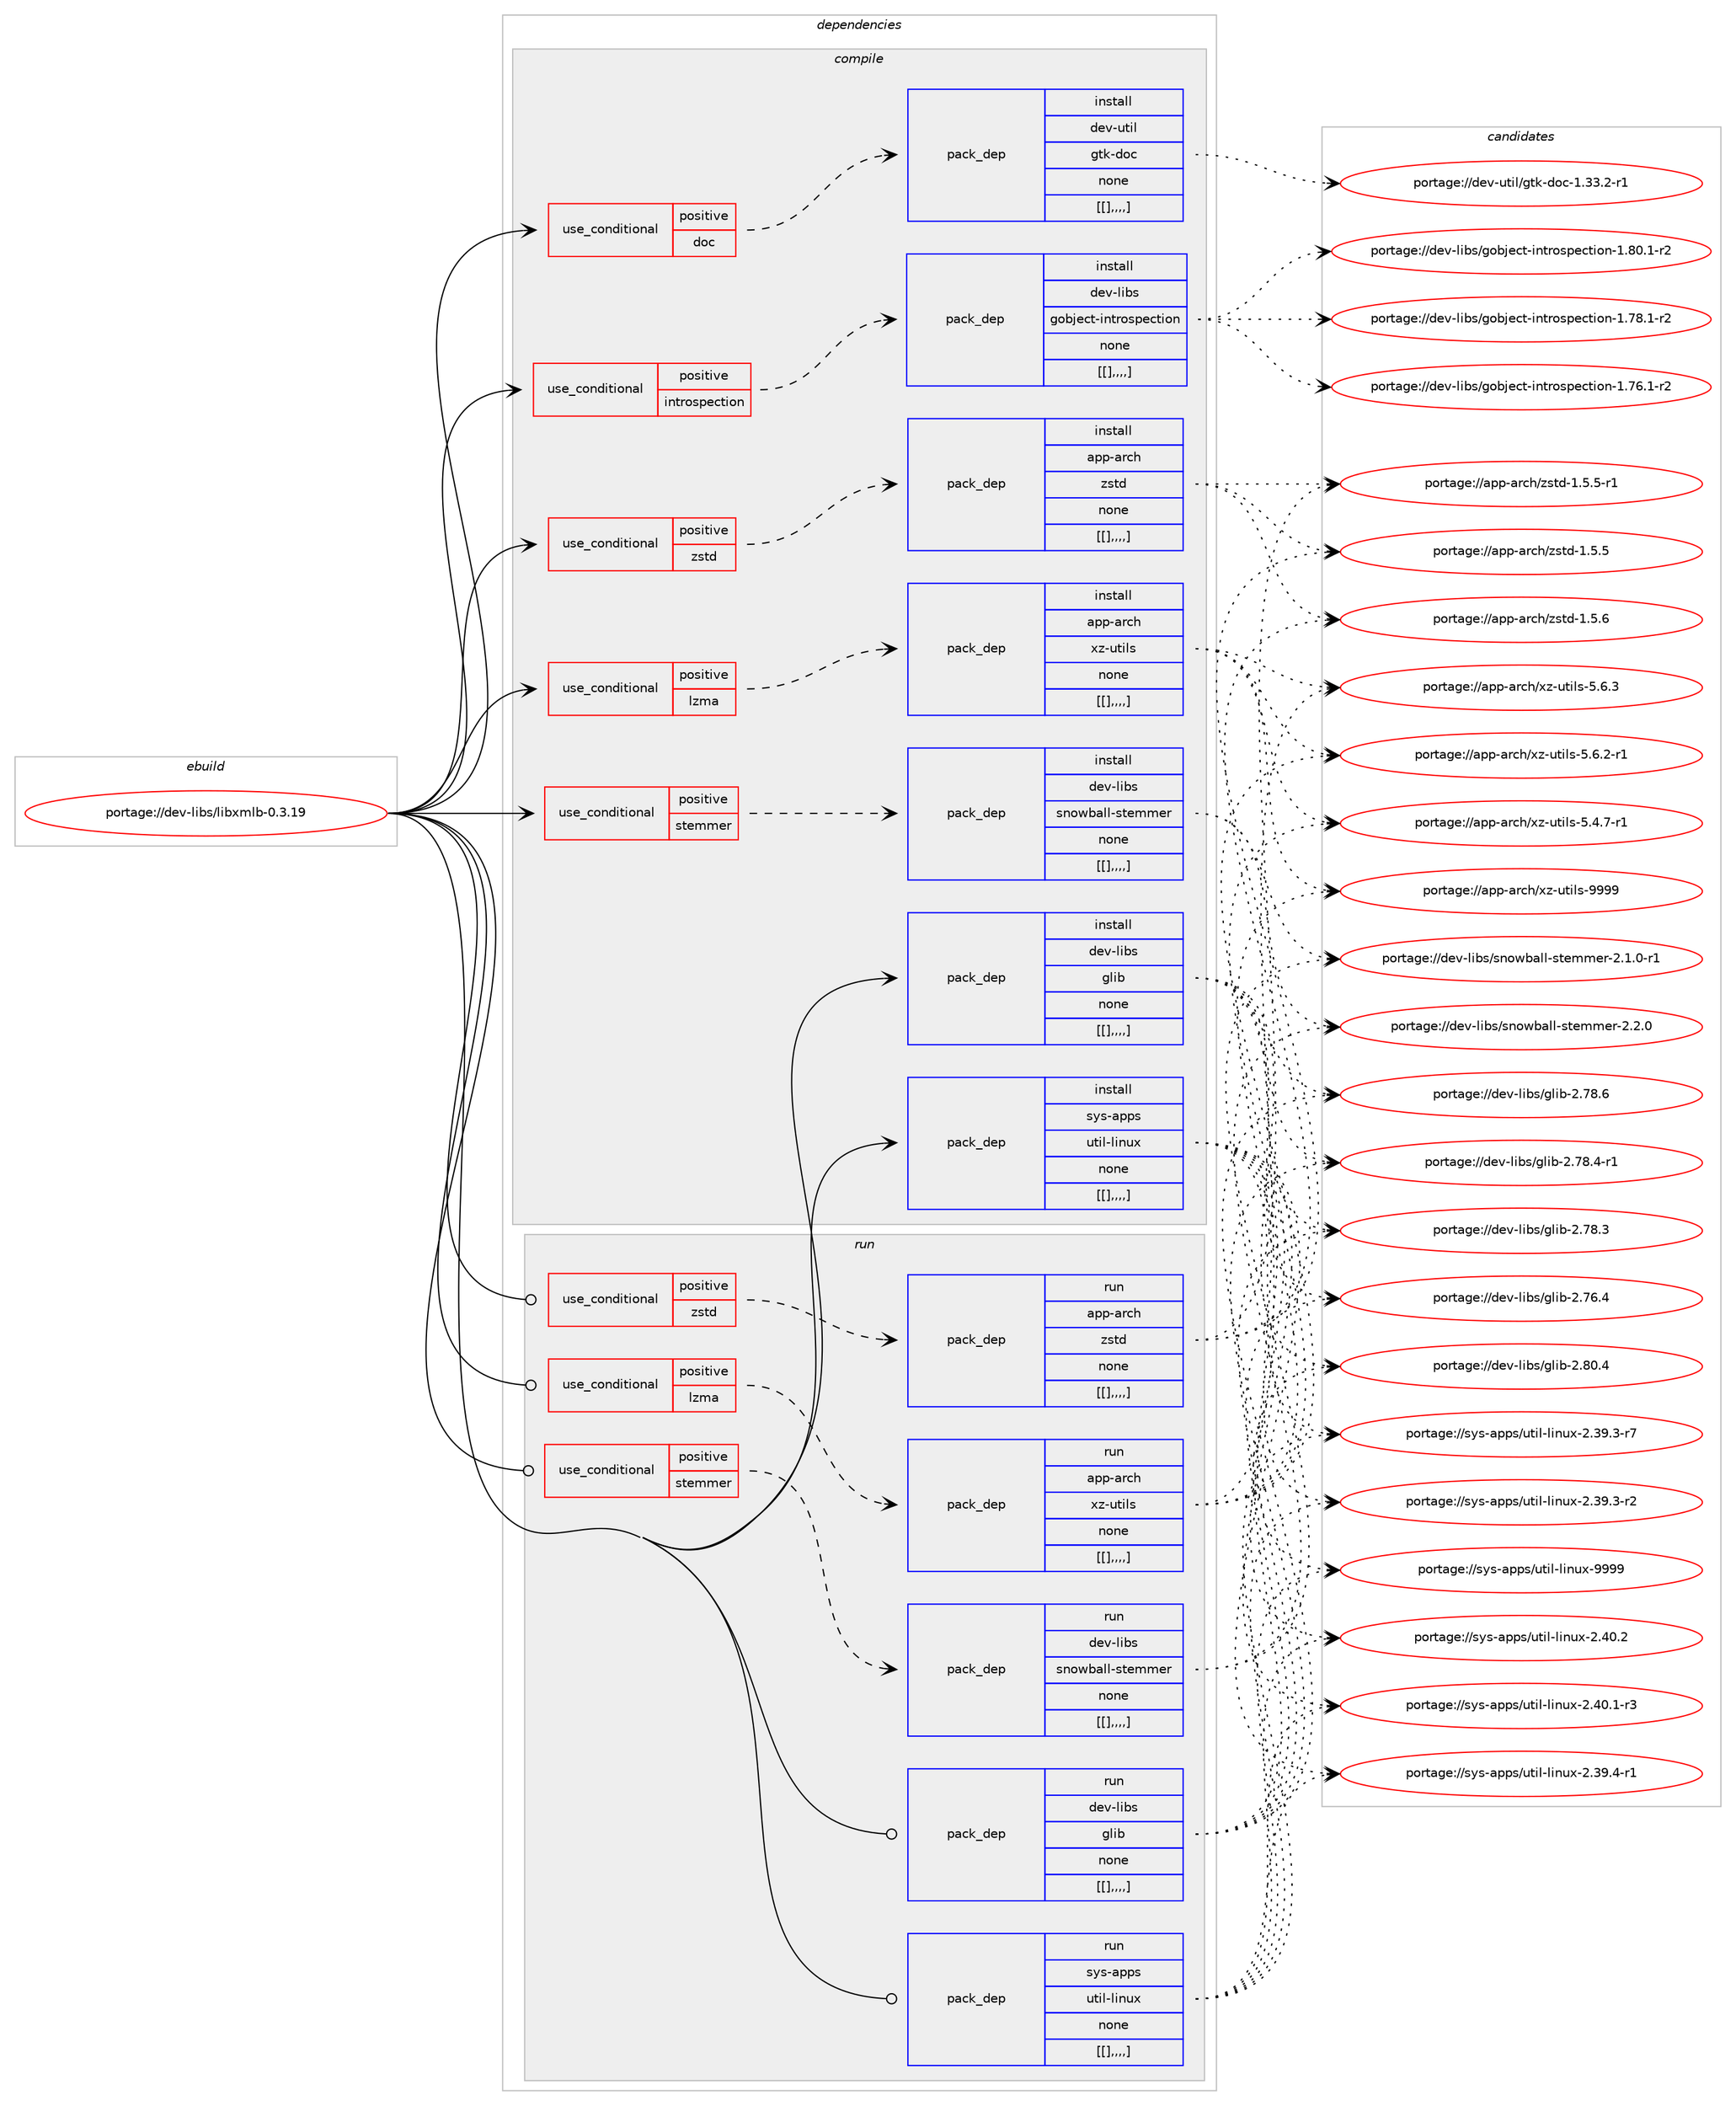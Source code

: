 digraph prolog {

# *************
# Graph options
# *************

newrank=true;
concentrate=true;
compound=true;
graph [rankdir=LR,fontname=Helvetica,fontsize=10,ranksep=1.5];#, ranksep=2.5, nodesep=0.2];
edge  [arrowhead=vee];
node  [fontname=Helvetica,fontsize=10];

# **********
# The ebuild
# **********

subgraph cluster_leftcol {
color=gray;
label=<<i>ebuild</i>>;
id [label="portage://dev-libs/libxmlb-0.3.19", color=red, width=4, href="../dev-libs/libxmlb-0.3.19.svg"];
}

# ****************
# The dependencies
# ****************

subgraph cluster_midcol {
color=gray;
label=<<i>dependencies</i>>;
subgraph cluster_compile {
fillcolor="#eeeeee";
style=filled;
label=<<i>compile</i>>;
subgraph cond29215 {
dependency115822 [label=<<TABLE BORDER="0" CELLBORDER="1" CELLSPACING="0" CELLPADDING="4"><TR><TD ROWSPAN="3" CELLPADDING="10">use_conditional</TD></TR><TR><TD>positive</TD></TR><TR><TD>doc</TD></TR></TABLE>>, shape=none, color=red];
subgraph pack85344 {
dependency115823 [label=<<TABLE BORDER="0" CELLBORDER="1" CELLSPACING="0" CELLPADDING="4" WIDTH="220"><TR><TD ROWSPAN="6" CELLPADDING="30">pack_dep</TD></TR><TR><TD WIDTH="110">install</TD></TR><TR><TD>dev-util</TD></TR><TR><TD>gtk-doc</TD></TR><TR><TD>none</TD></TR><TR><TD>[[],,,,]</TD></TR></TABLE>>, shape=none, color=blue];
}
dependency115822:e -> dependency115823:w [weight=20,style="dashed",arrowhead="vee"];
}
id:e -> dependency115822:w [weight=20,style="solid",arrowhead="vee"];
subgraph cond29218 {
dependency115825 [label=<<TABLE BORDER="0" CELLBORDER="1" CELLSPACING="0" CELLPADDING="4"><TR><TD ROWSPAN="3" CELLPADDING="10">use_conditional</TD></TR><TR><TD>positive</TD></TR><TR><TD>introspection</TD></TR></TABLE>>, shape=none, color=red];
subgraph pack85347 {
dependency115826 [label=<<TABLE BORDER="0" CELLBORDER="1" CELLSPACING="0" CELLPADDING="4" WIDTH="220"><TR><TD ROWSPAN="6" CELLPADDING="30">pack_dep</TD></TR><TR><TD WIDTH="110">install</TD></TR><TR><TD>dev-libs</TD></TR><TR><TD>gobject-introspection</TD></TR><TR><TD>none</TD></TR><TR><TD>[[],,,,]</TD></TR></TABLE>>, shape=none, color=blue];
}
dependency115825:e -> dependency115826:w [weight=20,style="dashed",arrowhead="vee"];
}
id:e -> dependency115825:w [weight=20,style="solid",arrowhead="vee"];
subgraph cond29227 {
dependency115870 [label=<<TABLE BORDER="0" CELLBORDER="1" CELLSPACING="0" CELLPADDING="4"><TR><TD ROWSPAN="3" CELLPADDING="10">use_conditional</TD></TR><TR><TD>positive</TD></TR><TR><TD>lzma</TD></TR></TABLE>>, shape=none, color=red];
subgraph pack85382 {
dependency115892 [label=<<TABLE BORDER="0" CELLBORDER="1" CELLSPACING="0" CELLPADDING="4" WIDTH="220"><TR><TD ROWSPAN="6" CELLPADDING="30">pack_dep</TD></TR><TR><TD WIDTH="110">install</TD></TR><TR><TD>app-arch</TD></TR><TR><TD>xz-utils</TD></TR><TR><TD>none</TD></TR><TR><TD>[[],,,,]</TD></TR></TABLE>>, shape=none, color=blue];
}
dependency115870:e -> dependency115892:w [weight=20,style="dashed",arrowhead="vee"];
}
id:e -> dependency115870:w [weight=20,style="solid",arrowhead="vee"];
subgraph cond29253 {
dependency115896 [label=<<TABLE BORDER="0" CELLBORDER="1" CELLSPACING="0" CELLPADDING="4"><TR><TD ROWSPAN="3" CELLPADDING="10">use_conditional</TD></TR><TR><TD>positive</TD></TR><TR><TD>stemmer</TD></TR></TABLE>>, shape=none, color=red];
subgraph pack85387 {
dependency115920 [label=<<TABLE BORDER="0" CELLBORDER="1" CELLSPACING="0" CELLPADDING="4" WIDTH="220"><TR><TD ROWSPAN="6" CELLPADDING="30">pack_dep</TD></TR><TR><TD WIDTH="110">install</TD></TR><TR><TD>dev-libs</TD></TR><TR><TD>snowball-stemmer</TD></TR><TR><TD>none</TD></TR><TR><TD>[[],,,,]</TD></TR></TABLE>>, shape=none, color=blue];
}
dependency115896:e -> dependency115920:w [weight=20,style="dashed",arrowhead="vee"];
}
id:e -> dependency115896:w [weight=20,style="solid",arrowhead="vee"];
subgraph cond29268 {
dependency115930 [label=<<TABLE BORDER="0" CELLBORDER="1" CELLSPACING="0" CELLPADDING="4"><TR><TD ROWSPAN="3" CELLPADDING="10">use_conditional</TD></TR><TR><TD>positive</TD></TR><TR><TD>zstd</TD></TR></TABLE>>, shape=none, color=red];
subgraph pack85399 {
dependency115933 [label=<<TABLE BORDER="0" CELLBORDER="1" CELLSPACING="0" CELLPADDING="4" WIDTH="220"><TR><TD ROWSPAN="6" CELLPADDING="30">pack_dep</TD></TR><TR><TD WIDTH="110">install</TD></TR><TR><TD>app-arch</TD></TR><TR><TD>zstd</TD></TR><TR><TD>none</TD></TR><TR><TD>[[],,,,]</TD></TR></TABLE>>, shape=none, color=blue];
}
dependency115930:e -> dependency115933:w [weight=20,style="dashed",arrowhead="vee"];
}
id:e -> dependency115930:w [weight=20,style="solid",arrowhead="vee"];
subgraph pack85403 {
dependency115939 [label=<<TABLE BORDER="0" CELLBORDER="1" CELLSPACING="0" CELLPADDING="4" WIDTH="220"><TR><TD ROWSPAN="6" CELLPADDING="30">pack_dep</TD></TR><TR><TD WIDTH="110">install</TD></TR><TR><TD>dev-libs</TD></TR><TR><TD>glib</TD></TR><TR><TD>none</TD></TR><TR><TD>[[],,,,]</TD></TR></TABLE>>, shape=none, color=blue];
}
id:e -> dependency115939:w [weight=20,style="solid",arrowhead="vee"];
subgraph pack85408 {
dependency115943 [label=<<TABLE BORDER="0" CELLBORDER="1" CELLSPACING="0" CELLPADDING="4" WIDTH="220"><TR><TD ROWSPAN="6" CELLPADDING="30">pack_dep</TD></TR><TR><TD WIDTH="110">install</TD></TR><TR><TD>sys-apps</TD></TR><TR><TD>util-linux</TD></TR><TR><TD>none</TD></TR><TR><TD>[[],,,,]</TD></TR></TABLE>>, shape=none, color=blue];
}
id:e -> dependency115943:w [weight=20,style="solid",arrowhead="vee"];
}
subgraph cluster_compileandrun {
fillcolor="#eeeeee";
style=filled;
label=<<i>compile and run</i>>;
}
subgraph cluster_run {
fillcolor="#eeeeee";
style=filled;
label=<<i>run</i>>;
subgraph cond29286 {
dependency115974 [label=<<TABLE BORDER="0" CELLBORDER="1" CELLSPACING="0" CELLPADDING="4"><TR><TD ROWSPAN="3" CELLPADDING="10">use_conditional</TD></TR><TR><TD>positive</TD></TR><TR><TD>lzma</TD></TR></TABLE>>, shape=none, color=red];
subgraph pack85430 {
dependency115994 [label=<<TABLE BORDER="0" CELLBORDER="1" CELLSPACING="0" CELLPADDING="4" WIDTH="220"><TR><TD ROWSPAN="6" CELLPADDING="30">pack_dep</TD></TR><TR><TD WIDTH="110">run</TD></TR><TR><TD>app-arch</TD></TR><TR><TD>xz-utils</TD></TR><TR><TD>none</TD></TR><TR><TD>[[],,,,]</TD></TR></TABLE>>, shape=none, color=blue];
}
dependency115974:e -> dependency115994:w [weight=20,style="dashed",arrowhead="vee"];
}
id:e -> dependency115974:w [weight=20,style="solid",arrowhead="odot"];
subgraph cond29303 {
dependency116016 [label=<<TABLE BORDER="0" CELLBORDER="1" CELLSPACING="0" CELLPADDING="4"><TR><TD ROWSPAN="3" CELLPADDING="10">use_conditional</TD></TR><TR><TD>positive</TD></TR><TR><TD>stemmer</TD></TR></TABLE>>, shape=none, color=red];
subgraph pack85453 {
dependency116023 [label=<<TABLE BORDER="0" CELLBORDER="1" CELLSPACING="0" CELLPADDING="4" WIDTH="220"><TR><TD ROWSPAN="6" CELLPADDING="30">pack_dep</TD></TR><TR><TD WIDTH="110">run</TD></TR><TR><TD>dev-libs</TD></TR><TR><TD>snowball-stemmer</TD></TR><TR><TD>none</TD></TR><TR><TD>[[],,,,]</TD></TR></TABLE>>, shape=none, color=blue];
}
dependency116016:e -> dependency116023:w [weight=20,style="dashed",arrowhead="vee"];
}
id:e -> dependency116016:w [weight=20,style="solid",arrowhead="odot"];
subgraph cond29328 {
dependency116149 [label=<<TABLE BORDER="0" CELLBORDER="1" CELLSPACING="0" CELLPADDING="4"><TR><TD ROWSPAN="3" CELLPADDING="10">use_conditional</TD></TR><TR><TD>positive</TD></TR><TR><TD>zstd</TD></TR></TABLE>>, shape=none, color=red];
subgraph pack85533 {
dependency116150 [label=<<TABLE BORDER="0" CELLBORDER="1" CELLSPACING="0" CELLPADDING="4" WIDTH="220"><TR><TD ROWSPAN="6" CELLPADDING="30">pack_dep</TD></TR><TR><TD WIDTH="110">run</TD></TR><TR><TD>app-arch</TD></TR><TR><TD>zstd</TD></TR><TR><TD>none</TD></TR><TR><TD>[[],,,,]</TD></TR></TABLE>>, shape=none, color=blue];
}
dependency116149:e -> dependency116150:w [weight=20,style="dashed",arrowhead="vee"];
}
id:e -> dependency116149:w [weight=20,style="solid",arrowhead="odot"];
subgraph pack85535 {
dependency116169 [label=<<TABLE BORDER="0" CELLBORDER="1" CELLSPACING="0" CELLPADDING="4" WIDTH="220"><TR><TD ROWSPAN="6" CELLPADDING="30">pack_dep</TD></TR><TR><TD WIDTH="110">run</TD></TR><TR><TD>dev-libs</TD></TR><TR><TD>glib</TD></TR><TR><TD>none</TD></TR><TR><TD>[[],,,,]</TD></TR></TABLE>>, shape=none, color=blue];
}
id:e -> dependency116169:w [weight=20,style="solid",arrowhead="odot"];
subgraph pack85554 {
dependency116199 [label=<<TABLE BORDER="0" CELLBORDER="1" CELLSPACING="0" CELLPADDING="4" WIDTH="220"><TR><TD ROWSPAN="6" CELLPADDING="30">pack_dep</TD></TR><TR><TD WIDTH="110">run</TD></TR><TR><TD>sys-apps</TD></TR><TR><TD>util-linux</TD></TR><TR><TD>none</TD></TR><TR><TD>[[],,,,]</TD></TR></TABLE>>, shape=none, color=blue];
}
id:e -> dependency116199:w [weight=20,style="solid",arrowhead="odot"];
}
}

# **************
# The candidates
# **************

subgraph cluster_choices {
rank=same;
color=gray;
label=<<i>candidates</i>>;

subgraph choice84986 {
color=black;
nodesep=1;
choice10010111845117116105108471031161074510011199454946515146504511449 [label="portage://dev-util/gtk-doc-1.33.2-r1", color=red, width=4,href="../dev-util/gtk-doc-1.33.2-r1.svg"];
dependency115823:e -> choice10010111845117116105108471031161074510011199454946515146504511449:w [style=dotted,weight="100"];
}
subgraph choice84991 {
color=black;
nodesep=1;
choice10010111845108105981154710311198106101991164510511011611411111511210199116105111110454946564846494511450 [label="portage://dev-libs/gobject-introspection-1.80.1-r2", color=red, width=4,href="../dev-libs/gobject-introspection-1.80.1-r2.svg"];
choice10010111845108105981154710311198106101991164510511011611411111511210199116105111110454946555646494511450 [label="portage://dev-libs/gobject-introspection-1.78.1-r2", color=red, width=4,href="../dev-libs/gobject-introspection-1.78.1-r2.svg"];
choice10010111845108105981154710311198106101991164510511011611411111511210199116105111110454946555446494511450 [label="portage://dev-libs/gobject-introspection-1.76.1-r2", color=red, width=4,href="../dev-libs/gobject-introspection-1.76.1-r2.svg"];
dependency115826:e -> choice10010111845108105981154710311198106101991164510511011611411111511210199116105111110454946564846494511450:w [style=dotted,weight="100"];
dependency115826:e -> choice10010111845108105981154710311198106101991164510511011611411111511210199116105111110454946555646494511450:w [style=dotted,weight="100"];
dependency115826:e -> choice10010111845108105981154710311198106101991164510511011611411111511210199116105111110454946555446494511450:w [style=dotted,weight="100"];
}
subgraph choice84993 {
color=black;
nodesep=1;
choice9711211245971149910447120122451171161051081154557575757 [label="portage://app-arch/xz-utils-9999", color=red, width=4,href="../app-arch/xz-utils-9999.svg"];
choice971121124597114991044712012245117116105108115455346544651 [label="portage://app-arch/xz-utils-5.6.3", color=red, width=4,href="../app-arch/xz-utils-5.6.3.svg"];
choice9711211245971149910447120122451171161051081154553465446504511449 [label="portage://app-arch/xz-utils-5.6.2-r1", color=red, width=4,href="../app-arch/xz-utils-5.6.2-r1.svg"];
choice9711211245971149910447120122451171161051081154553465246554511449 [label="portage://app-arch/xz-utils-5.4.7-r1", color=red, width=4,href="../app-arch/xz-utils-5.4.7-r1.svg"];
dependency115892:e -> choice9711211245971149910447120122451171161051081154557575757:w [style=dotted,weight="100"];
dependency115892:e -> choice971121124597114991044712012245117116105108115455346544651:w [style=dotted,weight="100"];
dependency115892:e -> choice9711211245971149910447120122451171161051081154553465446504511449:w [style=dotted,weight="100"];
dependency115892:e -> choice9711211245971149910447120122451171161051081154553465246554511449:w [style=dotted,weight="100"];
}
subgraph choice85000 {
color=black;
nodesep=1;
choice100101118451081059811547115110111119989710810845115116101109109101114455046504648 [label="portage://dev-libs/snowball-stemmer-2.2.0", color=red, width=4,href="../dev-libs/snowball-stemmer-2.2.0.svg"];
choice1001011184510810598115471151101111199897108108451151161011091091011144550464946484511449 [label="portage://dev-libs/snowball-stemmer-2.1.0-r1", color=red, width=4,href="../dev-libs/snowball-stemmer-2.1.0-r1.svg"];
dependency115920:e -> choice100101118451081059811547115110111119989710810845115116101109109101114455046504648:w [style=dotted,weight="100"];
dependency115920:e -> choice1001011184510810598115471151101111199897108108451151161011091091011144550464946484511449:w [style=dotted,weight="100"];
}
subgraph choice85001 {
color=black;
nodesep=1;
choice9711211245971149910447122115116100454946534654 [label="portage://app-arch/zstd-1.5.6", color=red, width=4,href="../app-arch/zstd-1.5.6.svg"];
choice97112112459711499104471221151161004549465346534511449 [label="portage://app-arch/zstd-1.5.5-r1", color=red, width=4,href="../app-arch/zstd-1.5.5-r1.svg"];
choice9711211245971149910447122115116100454946534653 [label="portage://app-arch/zstd-1.5.5", color=red, width=4,href="../app-arch/zstd-1.5.5.svg"];
dependency115933:e -> choice9711211245971149910447122115116100454946534654:w [style=dotted,weight="100"];
dependency115933:e -> choice97112112459711499104471221151161004549465346534511449:w [style=dotted,weight="100"];
dependency115933:e -> choice9711211245971149910447122115116100454946534653:w [style=dotted,weight="100"];
}
subgraph choice85016 {
color=black;
nodesep=1;
choice1001011184510810598115471031081059845504656484652 [label="portage://dev-libs/glib-2.80.4", color=red, width=4,href="../dev-libs/glib-2.80.4.svg"];
choice1001011184510810598115471031081059845504655564654 [label="portage://dev-libs/glib-2.78.6", color=red, width=4,href="../dev-libs/glib-2.78.6.svg"];
choice10010111845108105981154710310810598455046555646524511449 [label="portage://dev-libs/glib-2.78.4-r1", color=red, width=4,href="../dev-libs/glib-2.78.4-r1.svg"];
choice1001011184510810598115471031081059845504655564651 [label="portage://dev-libs/glib-2.78.3", color=red, width=4,href="../dev-libs/glib-2.78.3.svg"];
choice1001011184510810598115471031081059845504655544652 [label="portage://dev-libs/glib-2.76.4", color=red, width=4,href="../dev-libs/glib-2.76.4.svg"];
dependency115939:e -> choice1001011184510810598115471031081059845504656484652:w [style=dotted,weight="100"];
dependency115939:e -> choice1001011184510810598115471031081059845504655564654:w [style=dotted,weight="100"];
dependency115939:e -> choice10010111845108105981154710310810598455046555646524511449:w [style=dotted,weight="100"];
dependency115939:e -> choice1001011184510810598115471031081059845504655564651:w [style=dotted,weight="100"];
dependency115939:e -> choice1001011184510810598115471031081059845504655544652:w [style=dotted,weight="100"];
}
subgraph choice85018 {
color=black;
nodesep=1;
choice115121115459711211211547117116105108451081051101171204557575757 [label="portage://sys-apps/util-linux-9999", color=red, width=4,href="../sys-apps/util-linux-9999.svg"];
choice1151211154597112112115471171161051084510810511011712045504652484650 [label="portage://sys-apps/util-linux-2.40.2", color=red, width=4,href="../sys-apps/util-linux-2.40.2.svg"];
choice11512111545971121121154711711610510845108105110117120455046524846494511451 [label="portage://sys-apps/util-linux-2.40.1-r3", color=red, width=4,href="../sys-apps/util-linux-2.40.1-r3.svg"];
choice11512111545971121121154711711610510845108105110117120455046515746524511449 [label="portage://sys-apps/util-linux-2.39.4-r1", color=red, width=4,href="../sys-apps/util-linux-2.39.4-r1.svg"];
choice11512111545971121121154711711610510845108105110117120455046515746514511455 [label="portage://sys-apps/util-linux-2.39.3-r7", color=red, width=4,href="../sys-apps/util-linux-2.39.3-r7.svg"];
choice11512111545971121121154711711610510845108105110117120455046515746514511450 [label="portage://sys-apps/util-linux-2.39.3-r2", color=red, width=4,href="../sys-apps/util-linux-2.39.3-r2.svg"];
dependency115943:e -> choice115121115459711211211547117116105108451081051101171204557575757:w [style=dotted,weight="100"];
dependency115943:e -> choice1151211154597112112115471171161051084510810511011712045504652484650:w [style=dotted,weight="100"];
dependency115943:e -> choice11512111545971121121154711711610510845108105110117120455046524846494511451:w [style=dotted,weight="100"];
dependency115943:e -> choice11512111545971121121154711711610510845108105110117120455046515746524511449:w [style=dotted,weight="100"];
dependency115943:e -> choice11512111545971121121154711711610510845108105110117120455046515746514511455:w [style=dotted,weight="100"];
dependency115943:e -> choice11512111545971121121154711711610510845108105110117120455046515746514511450:w [style=dotted,weight="100"];
}
subgraph choice85024 {
color=black;
nodesep=1;
choice9711211245971149910447120122451171161051081154557575757 [label="portage://app-arch/xz-utils-9999", color=red, width=4,href="../app-arch/xz-utils-9999.svg"];
choice971121124597114991044712012245117116105108115455346544651 [label="portage://app-arch/xz-utils-5.6.3", color=red, width=4,href="../app-arch/xz-utils-5.6.3.svg"];
choice9711211245971149910447120122451171161051081154553465446504511449 [label="portage://app-arch/xz-utils-5.6.2-r1", color=red, width=4,href="../app-arch/xz-utils-5.6.2-r1.svg"];
choice9711211245971149910447120122451171161051081154553465246554511449 [label="portage://app-arch/xz-utils-5.4.7-r1", color=red, width=4,href="../app-arch/xz-utils-5.4.7-r1.svg"];
dependency115994:e -> choice9711211245971149910447120122451171161051081154557575757:w [style=dotted,weight="100"];
dependency115994:e -> choice971121124597114991044712012245117116105108115455346544651:w [style=dotted,weight="100"];
dependency115994:e -> choice9711211245971149910447120122451171161051081154553465446504511449:w [style=dotted,weight="100"];
dependency115994:e -> choice9711211245971149910447120122451171161051081154553465246554511449:w [style=dotted,weight="100"];
}
subgraph choice85044 {
color=black;
nodesep=1;
choice100101118451081059811547115110111119989710810845115116101109109101114455046504648 [label="portage://dev-libs/snowball-stemmer-2.2.0", color=red, width=4,href="../dev-libs/snowball-stemmer-2.2.0.svg"];
choice1001011184510810598115471151101111199897108108451151161011091091011144550464946484511449 [label="portage://dev-libs/snowball-stemmer-2.1.0-r1", color=red, width=4,href="../dev-libs/snowball-stemmer-2.1.0-r1.svg"];
dependency116023:e -> choice100101118451081059811547115110111119989710810845115116101109109101114455046504648:w [style=dotted,weight="100"];
dependency116023:e -> choice1001011184510810598115471151101111199897108108451151161011091091011144550464946484511449:w [style=dotted,weight="100"];
}
subgraph choice85056 {
color=black;
nodesep=1;
choice9711211245971149910447122115116100454946534654 [label="portage://app-arch/zstd-1.5.6", color=red, width=4,href="../app-arch/zstd-1.5.6.svg"];
choice97112112459711499104471221151161004549465346534511449 [label="portage://app-arch/zstd-1.5.5-r1", color=red, width=4,href="../app-arch/zstd-1.5.5-r1.svg"];
choice9711211245971149910447122115116100454946534653 [label="portage://app-arch/zstd-1.5.5", color=red, width=4,href="../app-arch/zstd-1.5.5.svg"];
dependency116150:e -> choice9711211245971149910447122115116100454946534654:w [style=dotted,weight="100"];
dependency116150:e -> choice97112112459711499104471221151161004549465346534511449:w [style=dotted,weight="100"];
dependency116150:e -> choice9711211245971149910447122115116100454946534653:w [style=dotted,weight="100"];
}
subgraph choice85064 {
color=black;
nodesep=1;
choice1001011184510810598115471031081059845504656484652 [label="portage://dev-libs/glib-2.80.4", color=red, width=4,href="../dev-libs/glib-2.80.4.svg"];
choice1001011184510810598115471031081059845504655564654 [label="portage://dev-libs/glib-2.78.6", color=red, width=4,href="../dev-libs/glib-2.78.6.svg"];
choice10010111845108105981154710310810598455046555646524511449 [label="portage://dev-libs/glib-2.78.4-r1", color=red, width=4,href="../dev-libs/glib-2.78.4-r1.svg"];
choice1001011184510810598115471031081059845504655564651 [label="portage://dev-libs/glib-2.78.3", color=red, width=4,href="../dev-libs/glib-2.78.3.svg"];
choice1001011184510810598115471031081059845504655544652 [label="portage://dev-libs/glib-2.76.4", color=red, width=4,href="../dev-libs/glib-2.76.4.svg"];
dependency116169:e -> choice1001011184510810598115471031081059845504656484652:w [style=dotted,weight="100"];
dependency116169:e -> choice1001011184510810598115471031081059845504655564654:w [style=dotted,weight="100"];
dependency116169:e -> choice10010111845108105981154710310810598455046555646524511449:w [style=dotted,weight="100"];
dependency116169:e -> choice1001011184510810598115471031081059845504655564651:w [style=dotted,weight="100"];
dependency116169:e -> choice1001011184510810598115471031081059845504655544652:w [style=dotted,weight="100"];
}
subgraph choice85083 {
color=black;
nodesep=1;
choice115121115459711211211547117116105108451081051101171204557575757 [label="portage://sys-apps/util-linux-9999", color=red, width=4,href="../sys-apps/util-linux-9999.svg"];
choice1151211154597112112115471171161051084510810511011712045504652484650 [label="portage://sys-apps/util-linux-2.40.2", color=red, width=4,href="../sys-apps/util-linux-2.40.2.svg"];
choice11512111545971121121154711711610510845108105110117120455046524846494511451 [label="portage://sys-apps/util-linux-2.40.1-r3", color=red, width=4,href="../sys-apps/util-linux-2.40.1-r3.svg"];
choice11512111545971121121154711711610510845108105110117120455046515746524511449 [label="portage://sys-apps/util-linux-2.39.4-r1", color=red, width=4,href="../sys-apps/util-linux-2.39.4-r1.svg"];
choice11512111545971121121154711711610510845108105110117120455046515746514511455 [label="portage://sys-apps/util-linux-2.39.3-r7", color=red, width=4,href="../sys-apps/util-linux-2.39.3-r7.svg"];
choice11512111545971121121154711711610510845108105110117120455046515746514511450 [label="portage://sys-apps/util-linux-2.39.3-r2", color=red, width=4,href="../sys-apps/util-linux-2.39.3-r2.svg"];
dependency116199:e -> choice115121115459711211211547117116105108451081051101171204557575757:w [style=dotted,weight="100"];
dependency116199:e -> choice1151211154597112112115471171161051084510810511011712045504652484650:w [style=dotted,weight="100"];
dependency116199:e -> choice11512111545971121121154711711610510845108105110117120455046524846494511451:w [style=dotted,weight="100"];
dependency116199:e -> choice11512111545971121121154711711610510845108105110117120455046515746524511449:w [style=dotted,weight="100"];
dependency116199:e -> choice11512111545971121121154711711610510845108105110117120455046515746514511455:w [style=dotted,weight="100"];
dependency116199:e -> choice11512111545971121121154711711610510845108105110117120455046515746514511450:w [style=dotted,weight="100"];
}
}

}
